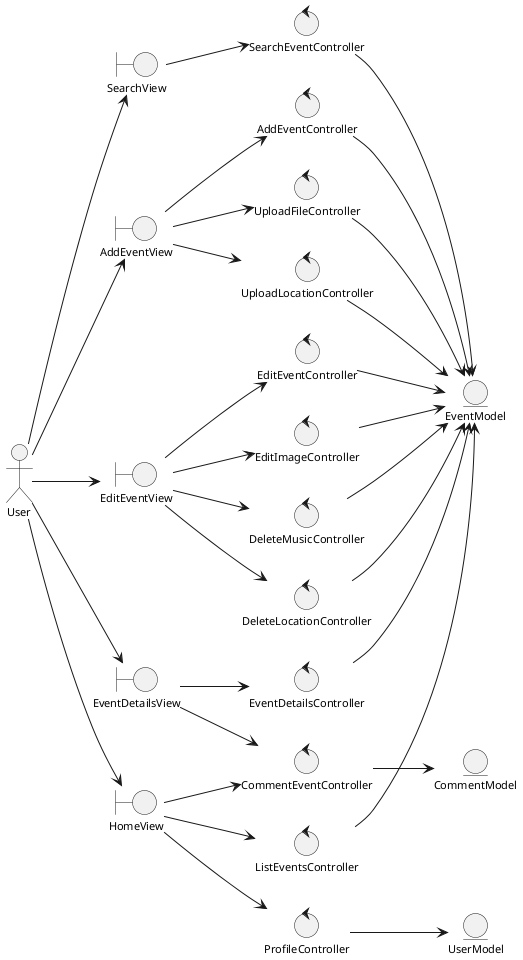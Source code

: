 @startuml analysisClassDiagramEventsManagements
skinparam style strictuml
left to right direction
skinparam defaultTextAlignment center
skinparam defaultFontSize 11

actor "User" as user

entity "UserModel" as userModel
entity "EventModel" as eventModel
entity "CommentModel" as commentModel

boundary "AddEventView" as addEventView
boundary "EditEventView" as editEventView
boundary "EventDetailsView" as eventDetailsView
boundary "SearchView" as searchView
boundary "HomeView" as homeView

control "AddEventController" as addEventController
control "UploadFileController" as uploadFileController
control "UploadLocationController" as uploadLocationController
control "EditEventController" as editEventController
control "EditImageController" as editImageController
control "DeleteMusicController" as deleteMusicController
control "DeleteLocationController" as deleteLocationController
control "EventDetailsController" as eventDetailsController
control "SearchEventController" as searchEventController
control "ListEventsController" as listEventsController
control "CommentEventController" as commentEventController
control "ProfileController" as profileController

user --> addEventView
user --> editEventView
user --> eventDetailsView
user --> searchView
user --> homeView

addEventView --> addEventController
addEventView --> uploadFileController
addEventView --> uploadLocationController
editEventView --> editEventController
editEventView --> editImageController
editEventView --> deleteMusicController
editEventView --> deleteLocationController
eventDetailsView --> eventDetailsController
eventDetailsView --> commentEventController
searchView --> searchEventController
homeView --> listEventsController
homeView --> profileController
homeView --> commentEventController

addEventController --> eventModel
uploadFileController --> eventModel
uploadLocationController --> eventModel
editImageController --> eventModel
deleteMusicController --> eventModel
deleteLocationController --> eventModel
editEventController --> eventModel
eventDetailsController --> eventModel
searchEventController --> eventModel
listEventsController --> eventModel
commentEventController --> commentModel
profileController --> userModel

@enduml